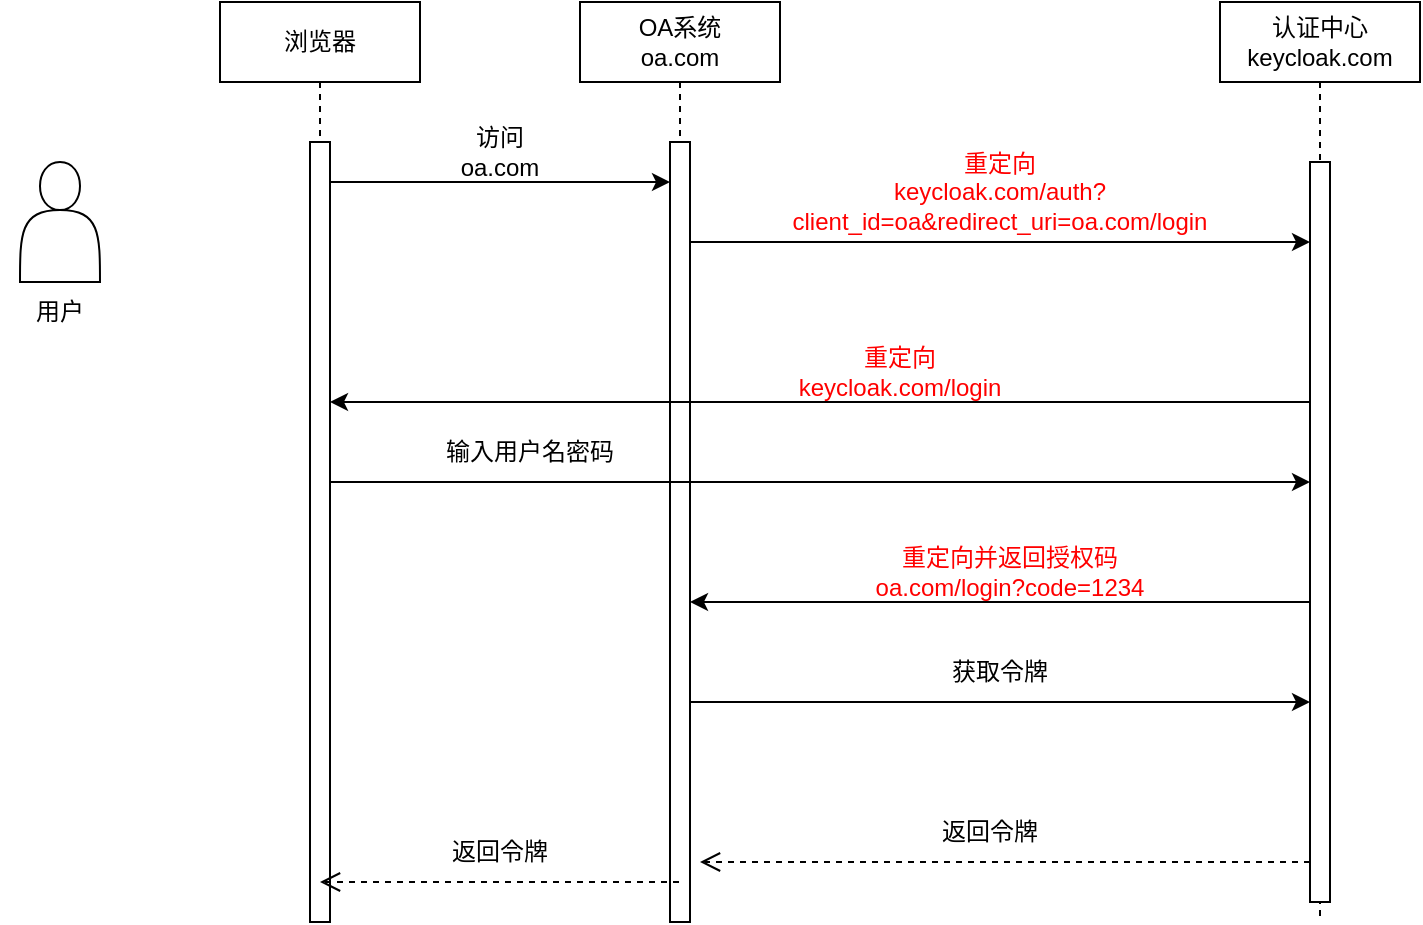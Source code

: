 <mxfile version="21.6.6" type="github">
  <diagram name="Page-1" id="2YBvvXClWsGukQMizWep">
    <mxGraphModel dx="1434" dy="790" grid="1" gridSize="10" guides="1" tooltips="1" connect="1" arrows="1" fold="1" page="1" pageScale="1" pageWidth="850" pageHeight="1100" math="0" shadow="0">
      <root>
        <mxCell id="0" />
        <mxCell id="1" parent="0" />
        <mxCell id="aM9ryv3xv72pqoxQDRHE-1" value="OA系统&lt;br&gt;oa.com" style="shape=umlLifeline;perimeter=lifelinePerimeter;whiteSpace=wrap;html=1;container=0;dropTarget=0;collapsible=0;recursiveResize=0;outlineConnect=0;portConstraint=eastwest;newEdgeStyle={&quot;edgeStyle&quot;:&quot;elbowEdgeStyle&quot;,&quot;elbow&quot;:&quot;vertical&quot;,&quot;curved&quot;:0,&quot;rounded&quot;:0};" parent="1" vertex="1">
          <mxGeometry x="330" y="100" width="100" height="460" as="geometry" />
        </mxCell>
        <mxCell id="aM9ryv3xv72pqoxQDRHE-2" value="" style="html=1;points=[];perimeter=orthogonalPerimeter;outlineConnect=0;targetShapes=umlLifeline;portConstraint=eastwest;newEdgeStyle={&quot;edgeStyle&quot;:&quot;elbowEdgeStyle&quot;,&quot;elbow&quot;:&quot;vertical&quot;,&quot;curved&quot;:0,&quot;rounded&quot;:0};" parent="aM9ryv3xv72pqoxQDRHE-1" vertex="1">
          <mxGeometry x="45" y="70" width="10" height="390" as="geometry" />
        </mxCell>
        <mxCell id="aM9ryv3xv72pqoxQDRHE-5" value="认证中心&lt;br&gt;keycloak.com" style="shape=umlLifeline;perimeter=lifelinePerimeter;whiteSpace=wrap;html=1;container=0;dropTarget=0;collapsible=0;recursiveResize=0;outlineConnect=0;portConstraint=eastwest;newEdgeStyle={&quot;edgeStyle&quot;:&quot;elbowEdgeStyle&quot;,&quot;elbow&quot;:&quot;vertical&quot;,&quot;curved&quot;:0,&quot;rounded&quot;:0};" parent="1" vertex="1">
          <mxGeometry x="650" y="100" width="100" height="460" as="geometry" />
        </mxCell>
        <mxCell id="aM9ryv3xv72pqoxQDRHE-6" value="" style="html=1;points=[];perimeter=orthogonalPerimeter;outlineConnect=0;targetShapes=umlLifeline;portConstraint=eastwest;newEdgeStyle={&quot;edgeStyle&quot;:&quot;elbowEdgeStyle&quot;,&quot;elbow&quot;:&quot;vertical&quot;,&quot;curved&quot;:0,&quot;rounded&quot;:0};" parent="aM9ryv3xv72pqoxQDRHE-5" vertex="1">
          <mxGeometry x="45" y="80" width="10" height="370" as="geometry" />
        </mxCell>
        <mxCell id="sZ8_ai98GFol9-gsdjPJ-1" value="" style="shape=actor;whiteSpace=wrap;html=1;" parent="1" vertex="1">
          <mxGeometry x="50" y="180" width="40" height="60" as="geometry" />
        </mxCell>
        <mxCell id="AikxDjBlxWvKfxnXDvlL-1" value="访问oa.com" style="text;html=1;strokeColor=none;fillColor=none;align=center;verticalAlign=middle;whiteSpace=wrap;rounded=0;" vertex="1" parent="1">
          <mxGeometry x="260" y="160" width="60" height="30" as="geometry" />
        </mxCell>
        <mxCell id="AikxDjBlxWvKfxnXDvlL-2" value="重定向&lt;br&gt;keycloak.com/auth?client_id=oa&amp;amp;redirect_uri=oa.com/login" style="text;html=1;strokeColor=none;fillColor=none;align=center;verticalAlign=middle;whiteSpace=wrap;rounded=0;fontColor=#FF0000;" vertex="1" parent="1">
          <mxGeometry x="510" y="180" width="60" height="30" as="geometry" />
        </mxCell>
        <mxCell id="AikxDjBlxWvKfxnXDvlL-13" style="edgeStyle=elbowEdgeStyle;rounded=0;orthogonalLoop=1;jettySize=auto;html=1;elbow=vertical;curved=0;" edge="1" parent="1" source="AikxDjBlxWvKfxnXDvlL-11" target="aM9ryv3xv72pqoxQDRHE-2">
          <mxGeometry relative="1" as="geometry">
            <mxPoint x="370" y="180" as="targetPoint" />
            <Array as="points">
              <mxPoint x="320" y="190" />
            </Array>
          </mxGeometry>
        </mxCell>
        <mxCell id="AikxDjBlxWvKfxnXDvlL-19" style="edgeStyle=elbowEdgeStyle;rounded=0;orthogonalLoop=1;jettySize=auto;html=1;elbow=vertical;curved=0;" edge="1" parent="1" source="AikxDjBlxWvKfxnXDvlL-11" target="aM9ryv3xv72pqoxQDRHE-6">
          <mxGeometry relative="1" as="geometry">
            <Array as="points">
              <mxPoint x="470" y="340" />
            </Array>
          </mxGeometry>
        </mxCell>
        <mxCell id="AikxDjBlxWvKfxnXDvlL-11" value="浏览器" style="shape=umlLifeline;perimeter=lifelinePerimeter;whiteSpace=wrap;html=1;container=0;dropTarget=0;collapsible=0;recursiveResize=0;outlineConnect=0;portConstraint=eastwest;newEdgeStyle={&quot;edgeStyle&quot;:&quot;elbowEdgeStyle&quot;,&quot;elbow&quot;:&quot;vertical&quot;,&quot;curved&quot;:0,&quot;rounded&quot;:0};" vertex="1" parent="1">
          <mxGeometry x="150" y="100" width="100" height="460" as="geometry" />
        </mxCell>
        <mxCell id="AikxDjBlxWvKfxnXDvlL-12" value="" style="html=1;points=[];perimeter=orthogonalPerimeter;outlineConnect=0;targetShapes=umlLifeline;portConstraint=eastwest;newEdgeStyle={&quot;edgeStyle&quot;:&quot;elbowEdgeStyle&quot;,&quot;elbow&quot;:&quot;vertical&quot;,&quot;curved&quot;:0,&quot;rounded&quot;:0};" vertex="1" parent="AikxDjBlxWvKfxnXDvlL-11">
          <mxGeometry x="45" y="70" width="10" height="390" as="geometry" />
        </mxCell>
        <mxCell id="AikxDjBlxWvKfxnXDvlL-17" style="edgeStyle=elbowEdgeStyle;rounded=0;orthogonalLoop=1;jettySize=auto;html=1;elbow=vertical;curved=0;" edge="1" parent="1" source="aM9ryv3xv72pqoxQDRHE-6" target="AikxDjBlxWvKfxnXDvlL-12">
          <mxGeometry relative="1" as="geometry">
            <Array as="points">
              <mxPoint x="450" y="300" />
            </Array>
          </mxGeometry>
        </mxCell>
        <mxCell id="AikxDjBlxWvKfxnXDvlL-18" value="重定向&lt;br&gt;keycloak.com/login" style="text;html=1;strokeColor=none;fillColor=none;align=center;verticalAlign=middle;whiteSpace=wrap;rounded=0;fontColor=#FF0000;" vertex="1" parent="1">
          <mxGeometry x="460" y="270" width="60" height="30" as="geometry" />
        </mxCell>
        <mxCell id="AikxDjBlxWvKfxnXDvlL-20" style="edgeStyle=elbowEdgeStyle;rounded=0;orthogonalLoop=1;jettySize=auto;html=1;elbow=vertical;curved=0;" edge="1" parent="1" source="aM9ryv3xv72pqoxQDRHE-2" target="aM9ryv3xv72pqoxQDRHE-6">
          <mxGeometry relative="1" as="geometry">
            <Array as="points">
              <mxPoint x="540" y="220" />
            </Array>
          </mxGeometry>
        </mxCell>
        <mxCell id="AikxDjBlxWvKfxnXDvlL-21" value="输入用户名密码" style="text;html=1;strokeColor=none;fillColor=none;align=center;verticalAlign=middle;whiteSpace=wrap;rounded=0;" vertex="1" parent="1">
          <mxGeometry x="260" y="310" width="90" height="30" as="geometry" />
        </mxCell>
        <mxCell id="AikxDjBlxWvKfxnXDvlL-23" style="edgeStyle=elbowEdgeStyle;rounded=0;orthogonalLoop=1;jettySize=auto;html=1;elbow=vertical;curved=0;" edge="1" parent="1" source="aM9ryv3xv72pqoxQDRHE-6" target="aM9ryv3xv72pqoxQDRHE-2">
          <mxGeometry relative="1" as="geometry">
            <Array as="points">
              <mxPoint x="540" y="400" />
            </Array>
          </mxGeometry>
        </mxCell>
        <mxCell id="AikxDjBlxWvKfxnXDvlL-24" value="重定向并返回授权码&lt;br&gt;oa.com/login?code=1234" style="text;html=1;strokeColor=none;fillColor=none;align=center;verticalAlign=middle;whiteSpace=wrap;rounded=0;fontColor=#FF0000;" vertex="1" parent="1">
          <mxGeometry x="470" y="370" width="150" height="30" as="geometry" />
        </mxCell>
        <mxCell id="AikxDjBlxWvKfxnXDvlL-25" style="edgeStyle=elbowEdgeStyle;rounded=0;orthogonalLoop=1;jettySize=auto;html=1;elbow=vertical;curved=0;" edge="1" parent="1" source="aM9ryv3xv72pqoxQDRHE-2" target="aM9ryv3xv72pqoxQDRHE-6">
          <mxGeometry relative="1" as="geometry">
            <Array as="points">
              <mxPoint x="550" y="450" />
            </Array>
          </mxGeometry>
        </mxCell>
        <mxCell id="AikxDjBlxWvKfxnXDvlL-27" value="获取令牌" style="text;html=1;strokeColor=none;fillColor=none;align=center;verticalAlign=middle;whiteSpace=wrap;rounded=0;fontColor=#000000;" vertex="1" parent="1">
          <mxGeometry x="465" y="420" width="150" height="30" as="geometry" />
        </mxCell>
        <mxCell id="AikxDjBlxWvKfxnXDvlL-29" value="" style="html=1;verticalAlign=bottom;endArrow=open;dashed=1;endSize=8;edgeStyle=elbowEdgeStyle;elbow=vertical;curved=0;rounded=0;" edge="1" parent="1" source="aM9ryv3xv72pqoxQDRHE-6">
          <mxGeometry relative="1" as="geometry">
            <mxPoint x="460" y="530" as="sourcePoint" />
            <mxPoint x="390" y="530" as="targetPoint" />
          </mxGeometry>
        </mxCell>
        <mxCell id="AikxDjBlxWvKfxnXDvlL-31" value="返回令牌" style="text;html=1;strokeColor=none;fillColor=none;align=center;verticalAlign=middle;whiteSpace=wrap;rounded=0;fontColor=#000000;" vertex="1" parent="1">
          <mxGeometry x="460" y="500" width="150" height="30" as="geometry" />
        </mxCell>
        <mxCell id="AikxDjBlxWvKfxnXDvlL-33" value="" style="html=1;verticalAlign=bottom;endArrow=open;dashed=1;endSize=8;edgeStyle=elbowEdgeStyle;elbow=vertical;curved=0;rounded=0;" edge="1" parent="1" source="aM9ryv3xv72pqoxQDRHE-1" target="AikxDjBlxWvKfxnXDvlL-11">
          <mxGeometry relative="1" as="geometry">
            <mxPoint x="705" y="540" as="sourcePoint" />
            <mxPoint x="400" y="540" as="targetPoint" />
            <Array as="points">
              <mxPoint x="290" y="540" />
            </Array>
          </mxGeometry>
        </mxCell>
        <mxCell id="AikxDjBlxWvKfxnXDvlL-34" value="返回令牌" style="text;html=1;strokeColor=none;fillColor=none;align=center;verticalAlign=middle;whiteSpace=wrap;rounded=0;fontColor=#000000;" vertex="1" parent="1">
          <mxGeometry x="215" y="510" width="150" height="30" as="geometry" />
        </mxCell>
        <mxCell id="AikxDjBlxWvKfxnXDvlL-35" value="用户" style="text;html=1;strokeColor=none;fillColor=none;align=center;verticalAlign=middle;whiteSpace=wrap;rounded=0;" vertex="1" parent="1">
          <mxGeometry x="40" y="240" width="60" height="30" as="geometry" />
        </mxCell>
      </root>
    </mxGraphModel>
  </diagram>
</mxfile>
